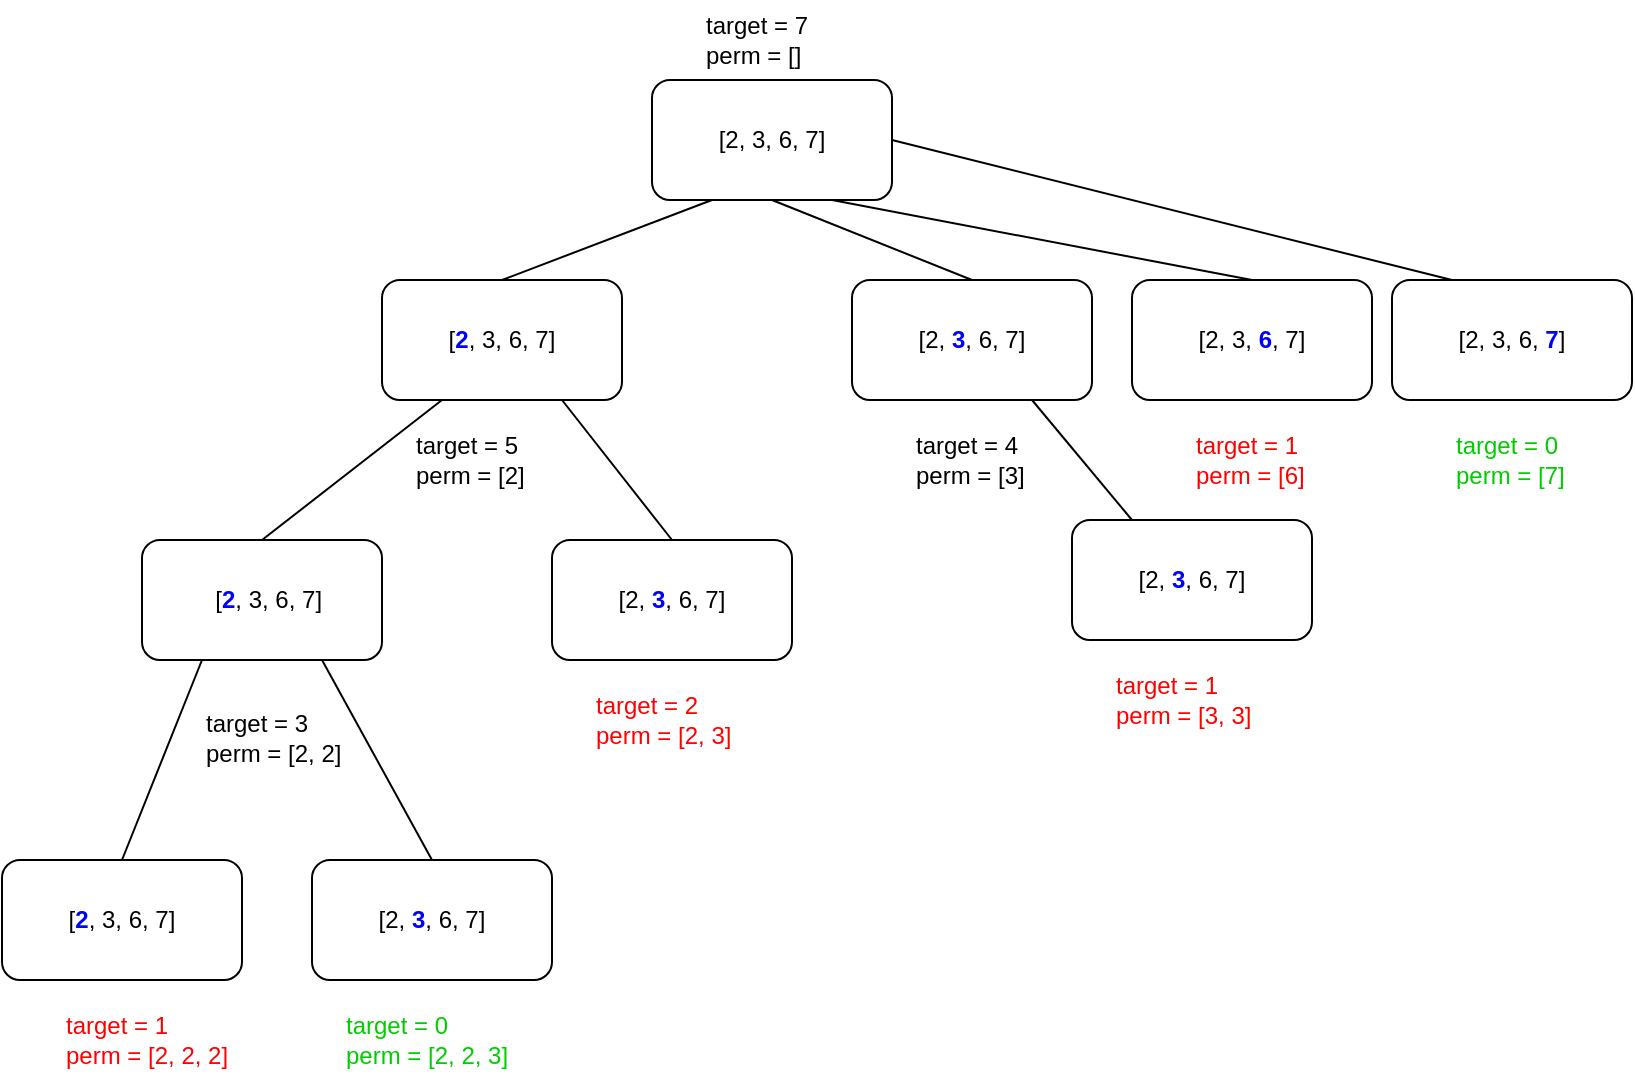 <mxfile version="13.9.2" type="github">
  <diagram id="fvfMZsqdx6BX1FEwYkZc" name="Page-1">
    <mxGraphModel dx="865" dy="457" grid="1" gridSize="10" guides="1" tooltips="1" connect="1" arrows="1" fold="1" page="1" pageScale="1" pageWidth="827" pageHeight="1169" math="0" shadow="0">
      <root>
        <mxCell id="0" />
        <mxCell id="1" parent="0" />
        <mxCell id="1U9UAu-LTsTKZfmmwelz-1" value="[2, 3, 6, 7]" style="rounded=1;whiteSpace=wrap;html=1;" vertex="1" parent="1">
          <mxGeometry x="330" y="70" width="120" height="60" as="geometry" />
        </mxCell>
        <mxCell id="1U9UAu-LTsTKZfmmwelz-2" value="[&lt;font color=&quot;#0000ff&quot;&gt;&lt;b&gt;2&lt;/b&gt;&lt;/font&gt;, 3, 6, 7]" style="rounded=1;whiteSpace=wrap;html=1;" vertex="1" parent="1">
          <mxGeometry x="195" y="170" width="120" height="60" as="geometry" />
        </mxCell>
        <mxCell id="1U9UAu-LTsTKZfmmwelz-3" value="[2, &lt;font color=&quot;#0000ff&quot;&gt;&lt;b&gt;3&lt;/b&gt;&lt;/font&gt;, 6, 7]" style="rounded=1;whiteSpace=wrap;html=1;" vertex="1" parent="1">
          <mxGeometry x="430" y="170" width="120" height="60" as="geometry" />
        </mxCell>
        <mxCell id="1U9UAu-LTsTKZfmmwelz-4" value="[2, 3, &lt;font color=&quot;#0000ff&quot;&gt;&lt;b&gt;6&lt;/b&gt;&lt;/font&gt;, 7]" style="rounded=1;whiteSpace=wrap;html=1;" vertex="1" parent="1">
          <mxGeometry x="570" y="170" width="120" height="60" as="geometry" />
        </mxCell>
        <mxCell id="1U9UAu-LTsTKZfmmwelz-5" value="[2, 3, 6, &lt;font color=&quot;#0000ff&quot;&gt;&lt;b&gt;7&lt;/b&gt;&lt;/font&gt;]" style="rounded=1;whiteSpace=wrap;html=1;" vertex="1" parent="1">
          <mxGeometry x="700" y="170" width="120" height="60" as="geometry" />
        </mxCell>
        <mxCell id="1U9UAu-LTsTKZfmmwelz-6" value="target = 7&lt;br&gt;perm = []" style="text;html=1;strokeColor=none;fillColor=none;align=left;verticalAlign=middle;whiteSpace=wrap;rounded=0;" vertex="1" parent="1">
          <mxGeometry x="355" y="30" width="90" height="40" as="geometry" />
        </mxCell>
        <mxCell id="1U9UAu-LTsTKZfmmwelz-9" value="" style="endArrow=none;html=1;exitX=0.5;exitY=0;exitDx=0;exitDy=0;entryX=0.25;entryY=1;entryDx=0;entryDy=0;" edge="1" parent="1" source="1U9UAu-LTsTKZfmmwelz-2" target="1U9UAu-LTsTKZfmmwelz-1">
          <mxGeometry width="50" height="50" relative="1" as="geometry">
            <mxPoint x="390" y="290" as="sourcePoint" />
            <mxPoint x="320" y="120" as="targetPoint" />
          </mxGeometry>
        </mxCell>
        <mxCell id="1U9UAu-LTsTKZfmmwelz-10" value="" style="endArrow=none;html=1;exitX=0.5;exitY=0;exitDx=0;exitDy=0;entryX=0.5;entryY=1;entryDx=0;entryDy=0;" edge="1" parent="1" source="1U9UAu-LTsTKZfmmwelz-3" target="1U9UAu-LTsTKZfmmwelz-1">
          <mxGeometry width="50" height="50" relative="1" as="geometry">
            <mxPoint x="390" y="290" as="sourcePoint" />
            <mxPoint x="390" y="130" as="targetPoint" />
          </mxGeometry>
        </mxCell>
        <mxCell id="1U9UAu-LTsTKZfmmwelz-11" value="" style="endArrow=none;html=1;entryX=0.75;entryY=1;entryDx=0;entryDy=0;exitX=0.5;exitY=0;exitDx=0;exitDy=0;" edge="1" parent="1" source="1U9UAu-LTsTKZfmmwelz-4" target="1U9UAu-LTsTKZfmmwelz-1">
          <mxGeometry width="50" height="50" relative="1" as="geometry">
            <mxPoint x="390" y="290" as="sourcePoint" />
            <mxPoint x="440" y="240" as="targetPoint" />
          </mxGeometry>
        </mxCell>
        <mxCell id="1U9UAu-LTsTKZfmmwelz-14" value="" style="endArrow=none;html=1;exitX=0.25;exitY=0;exitDx=0;exitDy=0;" edge="1" parent="1" source="1U9UAu-LTsTKZfmmwelz-5">
          <mxGeometry width="50" height="50" relative="1" as="geometry">
            <mxPoint x="390" y="290" as="sourcePoint" />
            <mxPoint x="450" y="100" as="targetPoint" />
          </mxGeometry>
        </mxCell>
        <mxCell id="1U9UAu-LTsTKZfmmwelz-26" value="target = 5&lt;br&gt;perm = [2]" style="text;html=1;strokeColor=none;fillColor=none;align=left;verticalAlign=middle;whiteSpace=wrap;rounded=0;" vertex="1" parent="1">
          <mxGeometry x="210" y="240" width="90" height="40" as="geometry" />
        </mxCell>
        <mxCell id="1U9UAu-LTsTKZfmmwelz-27" value="target = 4&lt;br&gt;perm = [3]" style="text;html=1;strokeColor=none;fillColor=none;align=left;verticalAlign=middle;whiteSpace=wrap;rounded=0;" vertex="1" parent="1">
          <mxGeometry x="460" y="240" width="90" height="40" as="geometry" />
        </mxCell>
        <mxCell id="1U9UAu-LTsTKZfmmwelz-28" value="target = 1&lt;br&gt;perm = [6]" style="text;html=1;strokeColor=none;fillColor=none;align=left;verticalAlign=middle;whiteSpace=wrap;rounded=0;fontColor=#FF0000;" vertex="1" parent="1">
          <mxGeometry x="600" y="240" width="90" height="40" as="geometry" />
        </mxCell>
        <mxCell id="1U9UAu-LTsTKZfmmwelz-29" value="target = 0&lt;br&gt;perm = [7]" style="text;html=1;strokeColor=none;fillColor=none;align=left;verticalAlign=middle;whiteSpace=wrap;rounded=0;fontColor=#00CC00;" vertex="1" parent="1">
          <mxGeometry x="730" y="240" width="90" height="40" as="geometry" />
        </mxCell>
        <mxCell id="1U9UAu-LTsTKZfmmwelz-36" value="&amp;nbsp; [&lt;b style=&quot;color: rgb(0 , 0 , 255)&quot;&gt;2&lt;/b&gt;, 3, 6, 7]" style="rounded=1;whiteSpace=wrap;html=1;" vertex="1" parent="1">
          <mxGeometry x="75" y="300" width="120" height="60" as="geometry" />
        </mxCell>
        <mxCell id="1U9UAu-LTsTKZfmmwelz-37" value="[2, &lt;font color=&quot;#0000ff&quot;&gt;&lt;b&gt;3&lt;/b&gt;&lt;/font&gt;, 6, 7]" style="rounded=1;whiteSpace=wrap;html=1;" vertex="1" parent="1">
          <mxGeometry x="280" y="300" width="120" height="60" as="geometry" />
        </mxCell>
        <mxCell id="1U9UAu-LTsTKZfmmwelz-38" value="[2, &lt;font color=&quot;#0000ff&quot;&gt;&lt;b&gt;3&lt;/b&gt;&lt;/font&gt;, 6, 7]" style="rounded=1;whiteSpace=wrap;html=1;" vertex="1" parent="1">
          <mxGeometry x="540" y="290" width="120" height="60" as="geometry" />
        </mxCell>
        <mxCell id="1U9UAu-LTsTKZfmmwelz-39" value="" style="endArrow=none;html=1;fontColor=#00CC00;entryX=0.75;entryY=1;entryDx=0;entryDy=0;exitX=0.25;exitY=0;exitDx=0;exitDy=0;" edge="1" parent="1" source="1U9UAu-LTsTKZfmmwelz-38" target="1U9UAu-LTsTKZfmmwelz-3">
          <mxGeometry width="50" height="50" relative="1" as="geometry">
            <mxPoint x="360" y="290" as="sourcePoint" />
            <mxPoint x="410" y="240" as="targetPoint" />
          </mxGeometry>
        </mxCell>
        <mxCell id="1U9UAu-LTsTKZfmmwelz-40" value="target = 1&lt;br&gt;perm = [3, 3]" style="text;html=1;strokeColor=none;fillColor=none;align=left;verticalAlign=middle;whiteSpace=wrap;rounded=0;fontColor=#FF0000;" vertex="1" parent="1">
          <mxGeometry x="560" y="360" width="90" height="40" as="geometry" />
        </mxCell>
        <mxCell id="1U9UAu-LTsTKZfmmwelz-42" value="target = 3&lt;br&gt;perm = [2, 2]" style="text;html=1;strokeColor=none;fillColor=none;align=left;verticalAlign=middle;whiteSpace=wrap;rounded=0;" vertex="1" parent="1">
          <mxGeometry x="105" y="379" width="90" height="40" as="geometry" />
        </mxCell>
        <mxCell id="1U9UAu-LTsTKZfmmwelz-43" value="[&lt;b style=&quot;color: rgb(0 , 0 , 255)&quot;&gt;2&lt;/b&gt;, 3, 6, 7]" style="rounded=1;whiteSpace=wrap;html=1;" vertex="1" parent="1">
          <mxGeometry x="5" y="460" width="120" height="60" as="geometry" />
        </mxCell>
        <mxCell id="1U9UAu-LTsTKZfmmwelz-44" value="target = 1&lt;br&gt;perm = [2, 2, 2]" style="text;html=1;strokeColor=none;fillColor=none;align=left;verticalAlign=middle;whiteSpace=wrap;rounded=0;fontColor=#FF0000;" vertex="1" parent="1">
          <mxGeometry x="35" y="530" width="90" height="40" as="geometry" />
        </mxCell>
        <mxCell id="1U9UAu-LTsTKZfmmwelz-45" value="[2, &lt;font color=&quot;#0000ff&quot;&gt;&lt;b&gt;3&lt;/b&gt;&lt;/font&gt;, 6, 7]" style="rounded=1;whiteSpace=wrap;html=1;" vertex="1" parent="1">
          <mxGeometry x="160" y="460" width="120" height="60" as="geometry" />
        </mxCell>
        <mxCell id="1U9UAu-LTsTKZfmmwelz-46" value="target = 0&lt;br&gt;perm = [2, 2, 3]" style="text;html=1;strokeColor=none;fillColor=none;align=left;verticalAlign=middle;whiteSpace=wrap;rounded=0;fontColor=#00CC00;" vertex="1" parent="1">
          <mxGeometry x="175" y="530" width="90" height="40" as="geometry" />
        </mxCell>
        <mxCell id="1U9UAu-LTsTKZfmmwelz-48" value="target = 2&lt;br&gt;perm = [2, 3]" style="text;html=1;strokeColor=none;fillColor=none;align=left;verticalAlign=middle;whiteSpace=wrap;rounded=0;fontColor=#FF0000;" vertex="1" parent="1">
          <mxGeometry x="300" y="370" width="90" height="40" as="geometry" />
        </mxCell>
        <mxCell id="1U9UAu-LTsTKZfmmwelz-49" value="" style="endArrow=none;html=1;fontColor=#FF0000;entryX=0.75;entryY=1;entryDx=0;entryDy=0;exitX=0.5;exitY=0;exitDx=0;exitDy=0;" edge="1" parent="1" source="1U9UAu-LTsTKZfmmwelz-37" target="1U9UAu-LTsTKZfmmwelz-2">
          <mxGeometry width="50" height="50" relative="1" as="geometry">
            <mxPoint x="360" y="490" as="sourcePoint" />
            <mxPoint x="410" y="440" as="targetPoint" />
          </mxGeometry>
        </mxCell>
        <mxCell id="1U9UAu-LTsTKZfmmwelz-50" value="" style="endArrow=none;html=1;fontColor=#FF0000;entryX=0.25;entryY=1;entryDx=0;entryDy=0;exitX=0.5;exitY=0;exitDx=0;exitDy=0;" edge="1" parent="1" source="1U9UAu-LTsTKZfmmwelz-36" target="1U9UAu-LTsTKZfmmwelz-2">
          <mxGeometry width="50" height="50" relative="1" as="geometry">
            <mxPoint x="360" y="390" as="sourcePoint" />
            <mxPoint x="410" y="340" as="targetPoint" />
          </mxGeometry>
        </mxCell>
        <mxCell id="1U9UAu-LTsTKZfmmwelz-51" value="" style="endArrow=none;html=1;fontColor=#FF0000;entryX=0.25;entryY=1;entryDx=0;entryDy=0;exitX=0.5;exitY=0;exitDx=0;exitDy=0;" edge="1" parent="1" source="1U9UAu-LTsTKZfmmwelz-43" target="1U9UAu-LTsTKZfmmwelz-36">
          <mxGeometry width="50" height="50" relative="1" as="geometry">
            <mxPoint x="360" y="390" as="sourcePoint" />
            <mxPoint x="410" y="340" as="targetPoint" />
          </mxGeometry>
        </mxCell>
        <mxCell id="1U9UAu-LTsTKZfmmwelz-53" value="" style="endArrow=none;html=1;fontColor=#FF0000;entryX=0.75;entryY=1;entryDx=0;entryDy=0;exitX=0.5;exitY=0;exitDx=0;exitDy=0;" edge="1" parent="1" source="1U9UAu-LTsTKZfmmwelz-45" target="1U9UAu-LTsTKZfmmwelz-36">
          <mxGeometry width="50" height="50" relative="1" as="geometry">
            <mxPoint x="360" y="390" as="sourcePoint" />
            <mxPoint x="410" y="340" as="targetPoint" />
          </mxGeometry>
        </mxCell>
      </root>
    </mxGraphModel>
  </diagram>
</mxfile>
